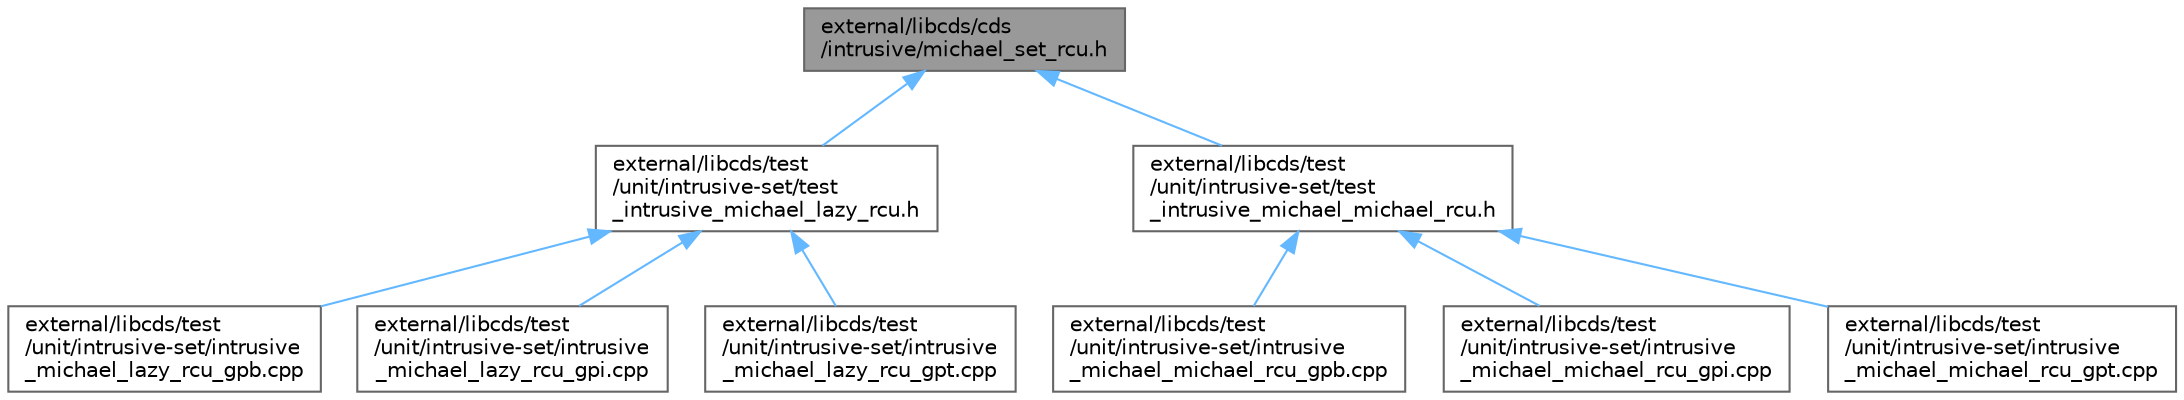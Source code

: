 digraph "external/libcds/cds/intrusive/michael_set_rcu.h"
{
 // LATEX_PDF_SIZE
  bgcolor="transparent";
  edge [fontname=Helvetica,fontsize=10,labelfontname=Helvetica,labelfontsize=10];
  node [fontname=Helvetica,fontsize=10,shape=box,height=0.2,width=0.4];
  Node1 [id="Node000001",label="external/libcds/cds\l/intrusive/michael_set_rcu.h",height=0.2,width=0.4,color="gray40", fillcolor="grey60", style="filled", fontcolor="black",tooltip=" "];
  Node1 -> Node2 [id="edge9_Node000001_Node000002",dir="back",color="steelblue1",style="solid",tooltip=" "];
  Node2 [id="Node000002",label="external/libcds/test\l/unit/intrusive-set/test\l_intrusive_michael_lazy_rcu.h",height=0.2,width=0.4,color="grey40", fillcolor="white", style="filled",URL="$test__intrusive__michael__lazy__rcu_8h.html",tooltip=" "];
  Node2 -> Node3 [id="edge10_Node000002_Node000003",dir="back",color="steelblue1",style="solid",tooltip=" "];
  Node3 [id="Node000003",label="external/libcds/test\l/unit/intrusive-set/intrusive\l_michael_lazy_rcu_gpb.cpp",height=0.2,width=0.4,color="grey40", fillcolor="white", style="filled",URL="$intrusive__michael__lazy__rcu__gpb_8cpp.html",tooltip=" "];
  Node2 -> Node4 [id="edge11_Node000002_Node000004",dir="back",color="steelblue1",style="solid",tooltip=" "];
  Node4 [id="Node000004",label="external/libcds/test\l/unit/intrusive-set/intrusive\l_michael_lazy_rcu_gpi.cpp",height=0.2,width=0.4,color="grey40", fillcolor="white", style="filled",URL="$intrusive__michael__lazy__rcu__gpi_8cpp.html",tooltip=" "];
  Node2 -> Node5 [id="edge12_Node000002_Node000005",dir="back",color="steelblue1",style="solid",tooltip=" "];
  Node5 [id="Node000005",label="external/libcds/test\l/unit/intrusive-set/intrusive\l_michael_lazy_rcu_gpt.cpp",height=0.2,width=0.4,color="grey40", fillcolor="white", style="filled",URL="$intrusive__michael__lazy__rcu__gpt_8cpp.html",tooltip=" "];
  Node1 -> Node6 [id="edge13_Node000001_Node000006",dir="back",color="steelblue1",style="solid",tooltip=" "];
  Node6 [id="Node000006",label="external/libcds/test\l/unit/intrusive-set/test\l_intrusive_michael_michael_rcu.h",height=0.2,width=0.4,color="grey40", fillcolor="white", style="filled",URL="$test__intrusive__michael__michael__rcu_8h.html",tooltip=" "];
  Node6 -> Node7 [id="edge14_Node000006_Node000007",dir="back",color="steelblue1",style="solid",tooltip=" "];
  Node7 [id="Node000007",label="external/libcds/test\l/unit/intrusive-set/intrusive\l_michael_michael_rcu_gpb.cpp",height=0.2,width=0.4,color="grey40", fillcolor="white", style="filled",URL="$intrusive__michael__michael__rcu__gpb_8cpp.html",tooltip=" "];
  Node6 -> Node8 [id="edge15_Node000006_Node000008",dir="back",color="steelblue1",style="solid",tooltip=" "];
  Node8 [id="Node000008",label="external/libcds/test\l/unit/intrusive-set/intrusive\l_michael_michael_rcu_gpi.cpp",height=0.2,width=0.4,color="grey40", fillcolor="white", style="filled",URL="$intrusive__michael__michael__rcu__gpi_8cpp.html",tooltip=" "];
  Node6 -> Node9 [id="edge16_Node000006_Node000009",dir="back",color="steelblue1",style="solid",tooltip=" "];
  Node9 [id="Node000009",label="external/libcds/test\l/unit/intrusive-set/intrusive\l_michael_michael_rcu_gpt.cpp",height=0.2,width=0.4,color="grey40", fillcolor="white", style="filled",URL="$intrusive__michael__michael__rcu__gpt_8cpp.html",tooltip=" "];
}
